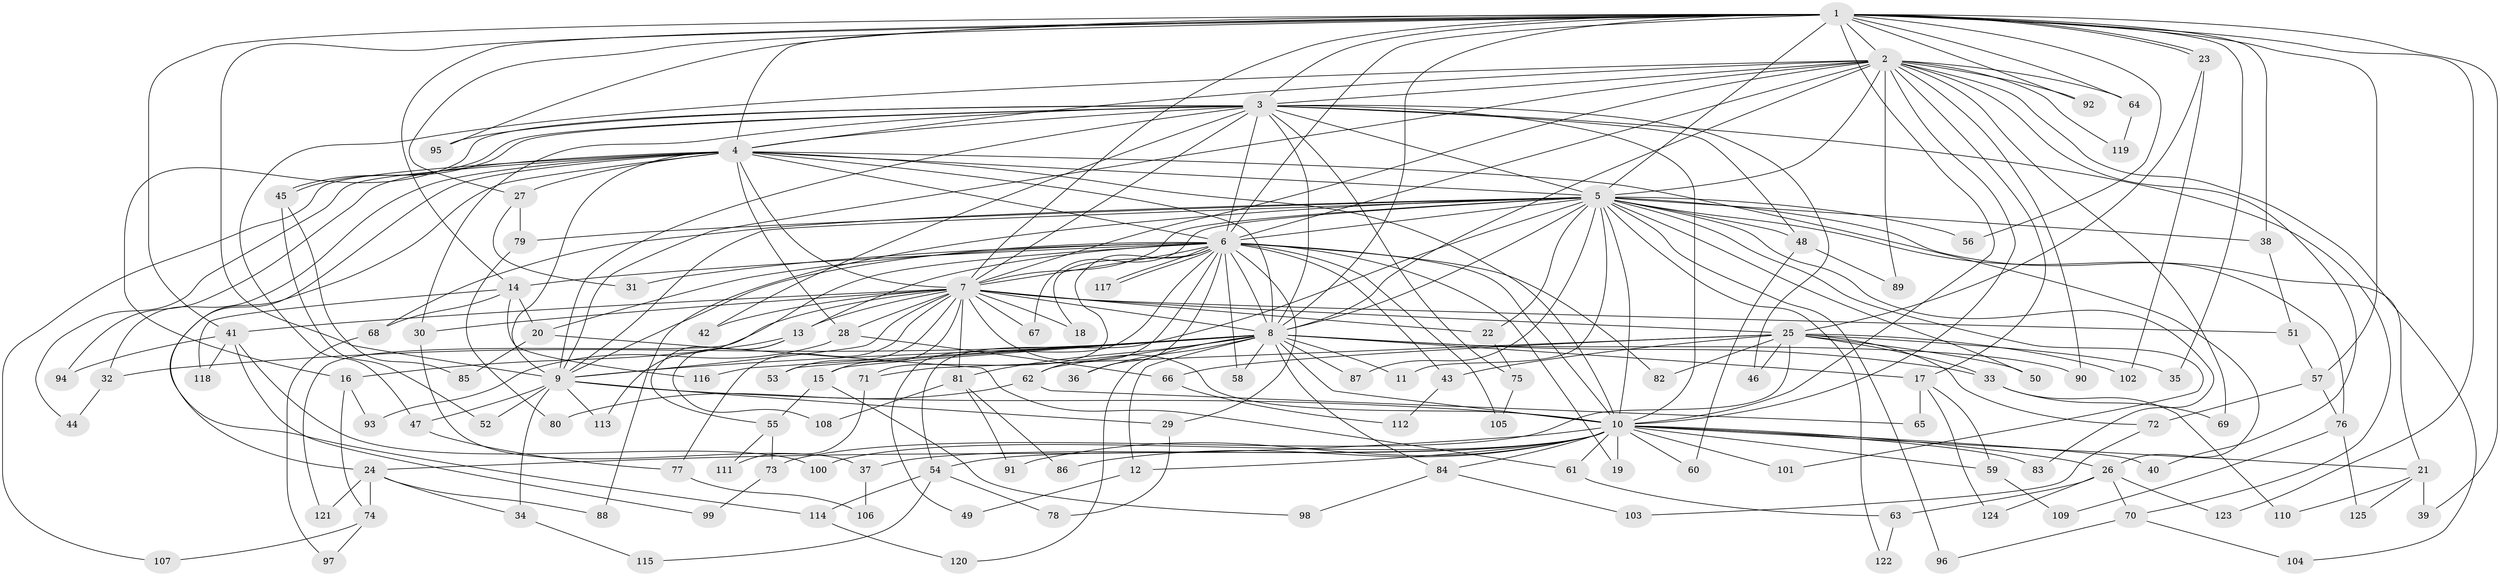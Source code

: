 // Generated by graph-tools (version 1.1) at 2025/49/03/09/25 03:49:29]
// undirected, 125 vertices, 275 edges
graph export_dot {
graph [start="1"]
  node [color=gray90,style=filled];
  1;
  2;
  3;
  4;
  5;
  6;
  7;
  8;
  9;
  10;
  11;
  12;
  13;
  14;
  15;
  16;
  17;
  18;
  19;
  20;
  21;
  22;
  23;
  24;
  25;
  26;
  27;
  28;
  29;
  30;
  31;
  32;
  33;
  34;
  35;
  36;
  37;
  38;
  39;
  40;
  41;
  42;
  43;
  44;
  45;
  46;
  47;
  48;
  49;
  50;
  51;
  52;
  53;
  54;
  55;
  56;
  57;
  58;
  59;
  60;
  61;
  62;
  63;
  64;
  65;
  66;
  67;
  68;
  69;
  70;
  71;
  72;
  73;
  74;
  75;
  76;
  77;
  78;
  79;
  80;
  81;
  82;
  83;
  84;
  85;
  86;
  87;
  88;
  89;
  90;
  91;
  92;
  93;
  94;
  95;
  96;
  97;
  98;
  99;
  100;
  101;
  102;
  103;
  104;
  105;
  106;
  107;
  108;
  109;
  110;
  111;
  112;
  113;
  114;
  115;
  116;
  117;
  118;
  119;
  120;
  121;
  122;
  123;
  124;
  125;
  1 -- 2;
  1 -- 3;
  1 -- 4;
  1 -- 5;
  1 -- 6;
  1 -- 7;
  1 -- 8;
  1 -- 9;
  1 -- 10;
  1 -- 14;
  1 -- 23;
  1 -- 23;
  1 -- 27;
  1 -- 35;
  1 -- 38;
  1 -- 39;
  1 -- 41;
  1 -- 56;
  1 -- 57;
  1 -- 64;
  1 -- 92;
  1 -- 95;
  1 -- 123;
  2 -- 3;
  2 -- 4;
  2 -- 5;
  2 -- 6;
  2 -- 7;
  2 -- 8;
  2 -- 9;
  2 -- 10;
  2 -- 17;
  2 -- 40;
  2 -- 47;
  2 -- 64;
  2 -- 69;
  2 -- 89;
  2 -- 90;
  2 -- 92;
  2 -- 104;
  2 -- 119;
  3 -- 4;
  3 -- 5;
  3 -- 6;
  3 -- 7;
  3 -- 8;
  3 -- 9;
  3 -- 10;
  3 -- 16;
  3 -- 30;
  3 -- 42;
  3 -- 45;
  3 -- 45;
  3 -- 46;
  3 -- 48;
  3 -- 70;
  3 -- 75;
  3 -- 95;
  4 -- 5;
  4 -- 6;
  4 -- 7;
  4 -- 8;
  4 -- 9;
  4 -- 10;
  4 -- 24;
  4 -- 26;
  4 -- 27;
  4 -- 28;
  4 -- 32;
  4 -- 44;
  4 -- 94;
  4 -- 107;
  4 -- 114;
  5 -- 6;
  5 -- 7;
  5 -- 8;
  5 -- 9;
  5 -- 10;
  5 -- 11;
  5 -- 21;
  5 -- 22;
  5 -- 38;
  5 -- 48;
  5 -- 50;
  5 -- 54;
  5 -- 56;
  5 -- 67;
  5 -- 68;
  5 -- 76;
  5 -- 79;
  5 -- 83;
  5 -- 87;
  5 -- 88;
  5 -- 96;
  5 -- 101;
  5 -- 122;
  6 -- 7;
  6 -- 8;
  6 -- 9;
  6 -- 10;
  6 -- 13;
  6 -- 14;
  6 -- 18;
  6 -- 19;
  6 -- 20;
  6 -- 29;
  6 -- 31;
  6 -- 36;
  6 -- 43;
  6 -- 49;
  6 -- 58;
  6 -- 62;
  6 -- 71;
  6 -- 82;
  6 -- 105;
  6 -- 113;
  6 -- 117;
  6 -- 117;
  7 -- 8;
  7 -- 9;
  7 -- 10;
  7 -- 13;
  7 -- 15;
  7 -- 18;
  7 -- 22;
  7 -- 25;
  7 -- 28;
  7 -- 30;
  7 -- 41;
  7 -- 42;
  7 -- 51;
  7 -- 53;
  7 -- 67;
  7 -- 77;
  7 -- 81;
  7 -- 121;
  8 -- 9;
  8 -- 10;
  8 -- 11;
  8 -- 12;
  8 -- 15;
  8 -- 17;
  8 -- 32;
  8 -- 33;
  8 -- 36;
  8 -- 53;
  8 -- 58;
  8 -- 62;
  8 -- 81;
  8 -- 84;
  8 -- 87;
  8 -- 90;
  8 -- 116;
  8 -- 120;
  9 -- 10;
  9 -- 29;
  9 -- 34;
  9 -- 47;
  9 -- 52;
  9 -- 113;
  10 -- 12;
  10 -- 19;
  10 -- 21;
  10 -- 24;
  10 -- 26;
  10 -- 37;
  10 -- 40;
  10 -- 54;
  10 -- 59;
  10 -- 60;
  10 -- 61;
  10 -- 83;
  10 -- 84;
  10 -- 86;
  10 -- 91;
  10 -- 100;
  10 -- 101;
  12 -- 49;
  13 -- 16;
  13 -- 55;
  13 -- 108;
  14 -- 20;
  14 -- 68;
  14 -- 116;
  14 -- 118;
  15 -- 55;
  15 -- 98;
  16 -- 74;
  16 -- 93;
  17 -- 59;
  17 -- 65;
  17 -- 124;
  20 -- 61;
  20 -- 85;
  21 -- 39;
  21 -- 110;
  21 -- 125;
  22 -- 75;
  23 -- 25;
  23 -- 102;
  24 -- 34;
  24 -- 74;
  24 -- 88;
  24 -- 121;
  25 -- 33;
  25 -- 35;
  25 -- 43;
  25 -- 46;
  25 -- 50;
  25 -- 66;
  25 -- 71;
  25 -- 72;
  25 -- 73;
  25 -- 82;
  25 -- 102;
  26 -- 63;
  26 -- 70;
  26 -- 123;
  26 -- 124;
  27 -- 31;
  27 -- 79;
  28 -- 66;
  28 -- 93;
  29 -- 78;
  30 -- 37;
  32 -- 44;
  33 -- 69;
  33 -- 110;
  34 -- 115;
  37 -- 106;
  38 -- 51;
  41 -- 94;
  41 -- 99;
  41 -- 100;
  41 -- 118;
  43 -- 112;
  45 -- 52;
  45 -- 85;
  47 -- 77;
  48 -- 60;
  48 -- 89;
  51 -- 57;
  54 -- 78;
  54 -- 114;
  54 -- 115;
  55 -- 73;
  55 -- 111;
  57 -- 72;
  57 -- 76;
  59 -- 109;
  61 -- 63;
  62 -- 65;
  62 -- 80;
  63 -- 122;
  64 -- 119;
  66 -- 112;
  68 -- 97;
  70 -- 96;
  70 -- 104;
  71 -- 111;
  72 -- 103;
  73 -- 99;
  74 -- 97;
  74 -- 107;
  75 -- 105;
  76 -- 109;
  76 -- 125;
  77 -- 106;
  79 -- 80;
  81 -- 86;
  81 -- 91;
  81 -- 108;
  84 -- 98;
  84 -- 103;
  114 -- 120;
}
